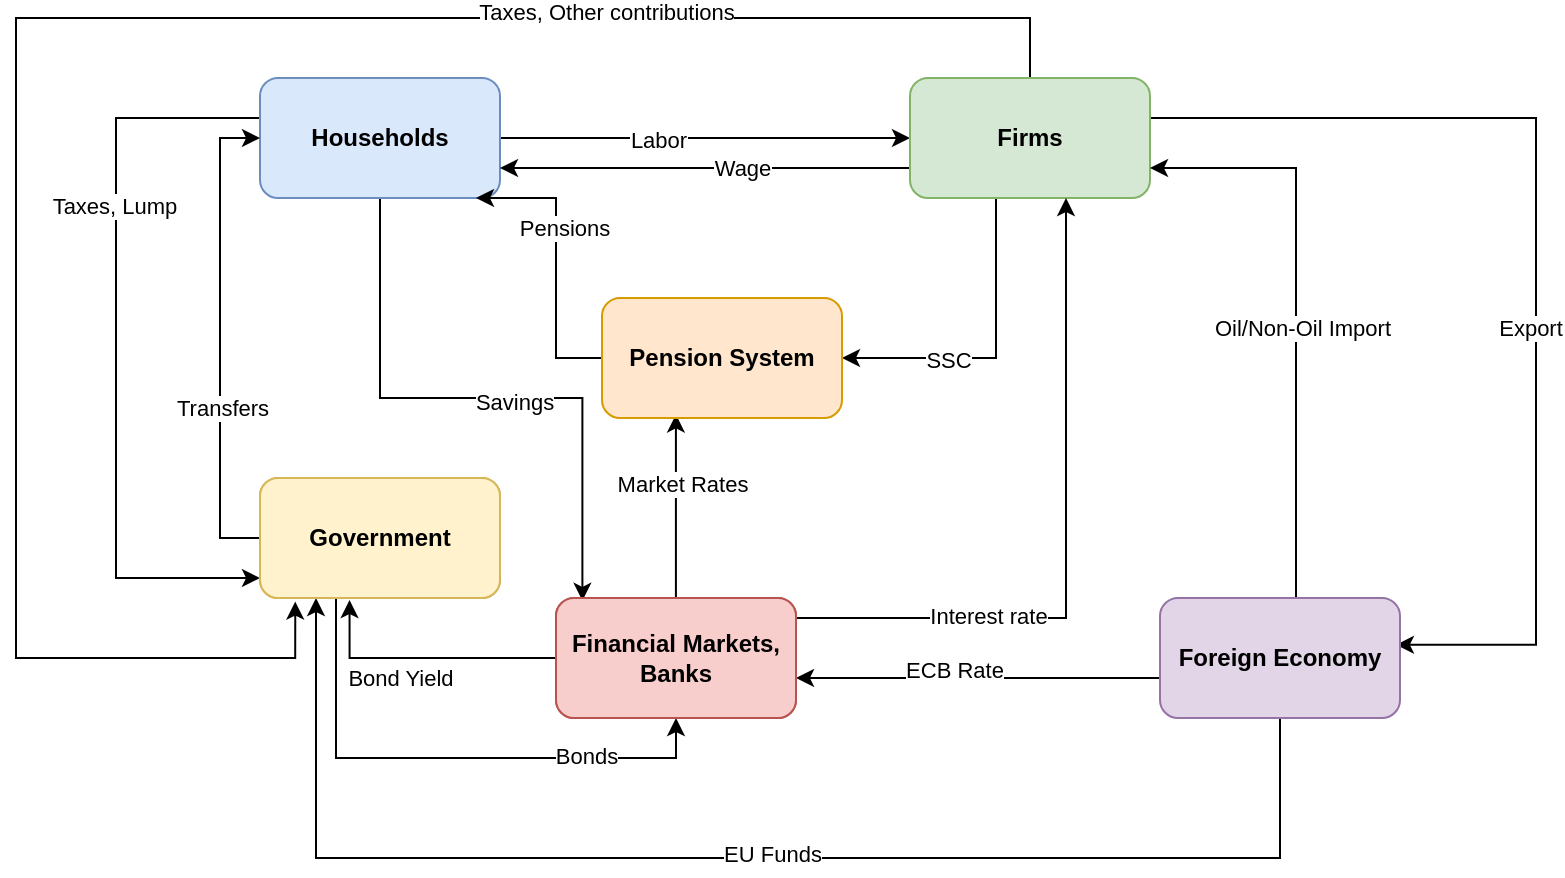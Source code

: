 <mxfile version="21.5.1" type="github">
  <diagram name="Page-1" id="cFKwdWb0h8x7NsGgJj1N">
    <mxGraphModel dx="1050" dy="1585" grid="1" gridSize="10" guides="1" tooltips="1" connect="1" arrows="1" fold="1" page="1" pageScale="1" pageWidth="850" pageHeight="1100" math="0" shadow="0">
      <root>
        <mxCell id="0" />
        <mxCell id="1" parent="0" />
        <mxCell id="zgw6JjX9MS384eyO00qZ-53" style="edgeStyle=orthogonalEdgeStyle;rounded=0;orthogonalLoop=1;jettySize=auto;html=1;entryX=0;entryY=0.5;entryDx=0;entryDy=0;" parent="1" source="zgw6JjX9MS384eyO00qZ-46" target="zgw6JjX9MS384eyO00qZ-48" edge="1">
          <mxGeometry relative="1" as="geometry" />
        </mxCell>
        <mxCell id="zgw6JjX9MS384eyO00qZ-75" value="Labor" style="edgeLabel;html=1;align=center;verticalAlign=middle;resizable=0;points=[];" parent="zgw6JjX9MS384eyO00qZ-53" vertex="1" connectable="0">
          <mxGeometry x="-0.231" y="-1" relative="1" as="geometry">
            <mxPoint as="offset" />
          </mxGeometry>
        </mxCell>
        <mxCell id="zgw6JjX9MS384eyO00qZ-63" style="edgeStyle=orthogonalEdgeStyle;rounded=0;orthogonalLoop=1;jettySize=auto;html=1;" parent="1" source="zgw6JjX9MS384eyO00qZ-46" target="zgw6JjX9MS384eyO00qZ-49" edge="1">
          <mxGeometry relative="1" as="geometry">
            <Array as="points">
              <mxPoint x="70" y="50" />
              <mxPoint x="70" y="280" />
            </Array>
          </mxGeometry>
        </mxCell>
        <mxCell id="zgw6JjX9MS384eyO00qZ-89" value="Taxes, Lump" style="edgeLabel;html=1;align=center;verticalAlign=middle;resizable=0;points=[];" parent="zgw6JjX9MS384eyO00qZ-63" vertex="1" connectable="0">
          <mxGeometry x="-0.382" y="-1" relative="1" as="geometry">
            <mxPoint as="offset" />
          </mxGeometry>
        </mxCell>
        <mxCell id="BdkbafbT3Hvf8PkYvSSz-1" style="edgeStyle=orthogonalEdgeStyle;rounded=0;orthogonalLoop=1;jettySize=auto;html=1;entryX=0.11;entryY=0.023;entryDx=0;entryDy=0;entryPerimeter=0;exitX=0.5;exitY=1;exitDx=0;exitDy=0;" parent="1" source="zgw6JjX9MS384eyO00qZ-46" target="zgw6JjX9MS384eyO00qZ-50" edge="1">
          <mxGeometry relative="1" as="geometry" />
        </mxCell>
        <mxCell id="BdkbafbT3Hvf8PkYvSSz-2" value="Savings" style="edgeLabel;html=1;align=center;verticalAlign=middle;resizable=0;points=[];" parent="BdkbafbT3Hvf8PkYvSSz-1" vertex="1" connectable="0">
          <mxGeometry x="0.102" y="-2" relative="1" as="geometry">
            <mxPoint as="offset" />
          </mxGeometry>
        </mxCell>
        <mxCell id="zgw6JjX9MS384eyO00qZ-46" value="Households" style="rounded=1;whiteSpace=wrap;html=1;fillColor=#dae8fc;strokeColor=#6c8ebf;fontStyle=1" parent="1" vertex="1">
          <mxGeometry x="142" y="30" width="120" height="60" as="geometry" />
        </mxCell>
        <mxCell id="zgw6JjX9MS384eyO00qZ-54" style="edgeStyle=orthogonalEdgeStyle;rounded=0;orthogonalLoop=1;jettySize=auto;html=1;exitX=0;exitY=0.75;exitDx=0;exitDy=0;entryX=1;entryY=0.75;entryDx=0;entryDy=0;" parent="1" source="zgw6JjX9MS384eyO00qZ-48" target="zgw6JjX9MS384eyO00qZ-46" edge="1">
          <mxGeometry relative="1" as="geometry" />
        </mxCell>
        <mxCell id="zgw6JjX9MS384eyO00qZ-76" value="Wage" style="edgeLabel;html=1;align=center;verticalAlign=middle;resizable=0;points=[];" parent="zgw6JjX9MS384eyO00qZ-54" vertex="1" connectable="0">
          <mxGeometry x="-0.178" relative="1" as="geometry">
            <mxPoint as="offset" />
          </mxGeometry>
        </mxCell>
        <mxCell id="zgw6JjX9MS384eyO00qZ-67" style="edgeStyle=orthogonalEdgeStyle;rounded=0;orthogonalLoop=1;jettySize=auto;html=1;entryX=0.983;entryY=0.39;entryDx=0;entryDy=0;entryPerimeter=0;" parent="1" source="zgw6JjX9MS384eyO00qZ-48" target="zgw6JjX9MS384eyO00qZ-52" edge="1">
          <mxGeometry relative="1" as="geometry">
            <Array as="points">
              <mxPoint x="780" y="50" />
              <mxPoint x="780" y="313" />
            </Array>
            <mxPoint x="717" y="328" as="targetPoint" />
          </mxGeometry>
        </mxCell>
        <mxCell id="zgw6JjX9MS384eyO00qZ-84" value="Export" style="edgeLabel;html=1;align=center;verticalAlign=middle;resizable=0;points=[];" parent="zgw6JjX9MS384eyO00qZ-67" vertex="1" connectable="0">
          <mxGeometry x="0.13" y="-3" relative="1" as="geometry">
            <mxPoint as="offset" />
          </mxGeometry>
        </mxCell>
        <mxCell id="zgw6JjX9MS384eyO00qZ-71" style="edgeStyle=orthogonalEdgeStyle;rounded=0;orthogonalLoop=1;jettySize=auto;html=1;entryX=1;entryY=0.5;entryDx=0;entryDy=0;" parent="1" source="zgw6JjX9MS384eyO00qZ-48" target="zgw6JjX9MS384eyO00qZ-51" edge="1">
          <mxGeometry relative="1" as="geometry">
            <Array as="points">
              <mxPoint x="510" y="170" />
            </Array>
          </mxGeometry>
        </mxCell>
        <mxCell id="zgw6JjX9MS384eyO00qZ-78" value="SSC" style="edgeLabel;html=1;align=center;verticalAlign=middle;resizable=0;points=[];" parent="zgw6JjX9MS384eyO00qZ-71" vertex="1" connectable="0">
          <mxGeometry x="0.324" y="1" relative="1" as="geometry">
            <mxPoint as="offset" />
          </mxGeometry>
        </mxCell>
        <mxCell id="zgw6JjX9MS384eyO00qZ-79" style="edgeStyle=orthogonalEdgeStyle;rounded=0;orthogonalLoop=1;jettySize=auto;html=1;entryX=0.147;entryY=1.03;entryDx=0;entryDy=0;entryPerimeter=0;" parent="1" source="zgw6JjX9MS384eyO00qZ-48" target="zgw6JjX9MS384eyO00qZ-49" edge="1">
          <mxGeometry relative="1" as="geometry">
            <Array as="points">
              <mxPoint x="527" />
              <mxPoint x="20" />
              <mxPoint x="20" y="320" />
              <mxPoint x="160" y="320" />
            </Array>
          </mxGeometry>
        </mxCell>
        <mxCell id="zgw6JjX9MS384eyO00qZ-80" value="Taxes, Other contributions" style="edgeLabel;html=1;align=center;verticalAlign=middle;resizable=0;points=[];" parent="zgw6JjX9MS384eyO00qZ-79" vertex="1" connectable="0">
          <mxGeometry x="-0.527" y="-3" relative="1" as="geometry">
            <mxPoint as="offset" />
          </mxGeometry>
        </mxCell>
        <mxCell id="zgw6JjX9MS384eyO00qZ-48" value="Firms" style="rounded=1;whiteSpace=wrap;html=1;fillColor=#d5e8d4;strokeColor=#82b366;fontStyle=1" parent="1" vertex="1">
          <mxGeometry x="467" y="30" width="120" height="60" as="geometry" />
        </mxCell>
        <mxCell id="zgw6JjX9MS384eyO00qZ-60" style="edgeStyle=orthogonalEdgeStyle;rounded=0;orthogonalLoop=1;jettySize=auto;html=1;entryX=0;entryY=0.5;entryDx=0;entryDy=0;" parent="1" source="zgw6JjX9MS384eyO00qZ-49" target="zgw6JjX9MS384eyO00qZ-46" edge="1">
          <mxGeometry relative="1" as="geometry">
            <Array as="points">
              <mxPoint x="122" y="260" />
              <mxPoint x="122" y="60" />
            </Array>
          </mxGeometry>
        </mxCell>
        <mxCell id="zgw6JjX9MS384eyO00qZ-90" value="Transfers" style="edgeLabel;html=1;align=center;verticalAlign=middle;resizable=0;points=[];" parent="zgw6JjX9MS384eyO00qZ-60" vertex="1" connectable="0">
          <mxGeometry x="-0.288" y="-1" relative="1" as="geometry">
            <mxPoint as="offset" />
          </mxGeometry>
        </mxCell>
        <mxCell id="zgw6JjX9MS384eyO00qZ-93" style="edgeStyle=orthogonalEdgeStyle;rounded=0;orthogonalLoop=1;jettySize=auto;html=1;entryX=0.5;entryY=1;entryDx=0;entryDy=0;" parent="1" source="zgw6JjX9MS384eyO00qZ-49" target="zgw6JjX9MS384eyO00qZ-50" edge="1">
          <mxGeometry relative="1" as="geometry">
            <Array as="points">
              <mxPoint x="180" y="370" />
              <mxPoint x="350" y="370" />
            </Array>
          </mxGeometry>
        </mxCell>
        <mxCell id="zgw6JjX9MS384eyO00qZ-94" value="Bonds" style="edgeLabel;html=1;align=center;verticalAlign=middle;resizable=0;points=[];" parent="zgw6JjX9MS384eyO00qZ-93" vertex="1" connectable="0">
          <mxGeometry x="0.516" y="1" relative="1" as="geometry">
            <mxPoint as="offset" />
          </mxGeometry>
        </mxCell>
        <mxCell id="zgw6JjX9MS384eyO00qZ-49" value="Government" style="rounded=1;whiteSpace=wrap;html=1;fillColor=#fff2cc;strokeColor=#d6b656;fontStyle=1" parent="1" vertex="1">
          <mxGeometry x="142" y="230" width="120" height="60" as="geometry" />
        </mxCell>
        <mxCell id="zgw6JjX9MS384eyO00qZ-65" style="edgeStyle=orthogonalEdgeStyle;rounded=0;orthogonalLoop=1;jettySize=auto;html=1;entryX=0.373;entryY=1.017;entryDx=0;entryDy=0;entryPerimeter=0;" parent="1" source="zgw6JjX9MS384eyO00qZ-50" target="zgw6JjX9MS384eyO00qZ-49" edge="1">
          <mxGeometry relative="1" as="geometry" />
        </mxCell>
        <mxCell id="zgw6JjX9MS384eyO00qZ-92" value="Bond Yield" style="edgeLabel;html=1;align=center;verticalAlign=middle;resizable=0;points=[];" parent="zgw6JjX9MS384eyO00qZ-65" vertex="1" connectable="0">
          <mxGeometry x="0.417" y="1" relative="1" as="geometry">
            <mxPoint x="15" y="9" as="offset" />
          </mxGeometry>
        </mxCell>
        <mxCell id="zgw6JjX9MS384eyO00qZ-82" style="edgeStyle=orthogonalEdgeStyle;rounded=0;orthogonalLoop=1;jettySize=auto;html=1;entryX=0.308;entryY=0.97;entryDx=0;entryDy=0;entryPerimeter=0;" parent="1" source="zgw6JjX9MS384eyO00qZ-50" target="zgw6JjX9MS384eyO00qZ-51" edge="1">
          <mxGeometry relative="1" as="geometry">
            <Array as="points" />
          </mxGeometry>
        </mxCell>
        <mxCell id="zgw6JjX9MS384eyO00qZ-86" value="Market Rates" style="edgeLabel;html=1;align=center;verticalAlign=middle;resizable=0;points=[];" parent="zgw6JjX9MS384eyO00qZ-82" vertex="1" connectable="0">
          <mxGeometry x="0.254" y="-3" relative="1" as="geometry">
            <mxPoint as="offset" />
          </mxGeometry>
        </mxCell>
        <mxCell id="zgw6JjX9MS384eyO00qZ-50" value="Financial Markets, Banks" style="rounded=1;whiteSpace=wrap;html=1;fillColor=#f8cecc;strokeColor=#b85450;fontStyle=1" parent="1" vertex="1">
          <mxGeometry x="290" y="290" width="120" height="60" as="geometry" />
        </mxCell>
        <mxCell id="zgw6JjX9MS384eyO00qZ-59" style="edgeStyle=orthogonalEdgeStyle;rounded=0;orthogonalLoop=1;jettySize=auto;html=1;" parent="1" source="zgw6JjX9MS384eyO00qZ-51" edge="1">
          <mxGeometry relative="1" as="geometry">
            <mxPoint x="250" y="90" as="targetPoint" />
            <Array as="points">
              <mxPoint x="290" y="170" />
              <mxPoint x="290" y="90" />
            </Array>
          </mxGeometry>
        </mxCell>
        <mxCell id="zgw6JjX9MS384eyO00qZ-91" value="Pensions" style="edgeLabel;html=1;align=center;verticalAlign=middle;resizable=0;points=[];" parent="zgw6JjX9MS384eyO00qZ-59" vertex="1" connectable="0">
          <mxGeometry x="0.236" y="-4" relative="1" as="geometry">
            <mxPoint as="offset" />
          </mxGeometry>
        </mxCell>
        <mxCell id="zgw6JjX9MS384eyO00qZ-51" value="Pension System" style="rounded=1;whiteSpace=wrap;html=1;fillColor=#ffe6cc;strokeColor=#d79b00;fontStyle=1" parent="1" vertex="1">
          <mxGeometry x="313" y="140" width="120" height="60" as="geometry" />
        </mxCell>
        <mxCell id="zgw6JjX9MS384eyO00qZ-64" style="edgeStyle=orthogonalEdgeStyle;rounded=0;orthogonalLoop=1;jettySize=auto;html=1;" parent="1" source="zgw6JjX9MS384eyO00qZ-52" target="zgw6JjX9MS384eyO00qZ-50" edge="1">
          <mxGeometry relative="1" as="geometry">
            <Array as="points">
              <mxPoint x="550" y="330" />
              <mxPoint x="550" y="330" />
            </Array>
          </mxGeometry>
        </mxCell>
        <mxCell id="zgw6JjX9MS384eyO00qZ-81" value="ECB Rate" style="edgeLabel;html=1;align=center;verticalAlign=middle;resizable=0;points=[];" parent="zgw6JjX9MS384eyO00qZ-64" vertex="1" connectable="0">
          <mxGeometry x="0.266" y="1" relative="1" as="geometry">
            <mxPoint x="12" y="-5" as="offset" />
          </mxGeometry>
        </mxCell>
        <mxCell id="zgw6JjX9MS384eyO00qZ-70" style="edgeStyle=orthogonalEdgeStyle;rounded=0;orthogonalLoop=1;jettySize=auto;html=1;entryX=1;entryY=0.75;entryDx=0;entryDy=0;" parent="1" source="zgw6JjX9MS384eyO00qZ-52" target="zgw6JjX9MS384eyO00qZ-48" edge="1">
          <mxGeometry relative="1" as="geometry">
            <Array as="points">
              <mxPoint x="660" y="75" />
            </Array>
          </mxGeometry>
        </mxCell>
        <mxCell id="4OiKQYTi6JNEeN8DukRw-1" value="Oil/Non-Oil Import" style="edgeLabel;html=1;align=center;verticalAlign=middle;resizable=0;points=[];" parent="zgw6JjX9MS384eyO00qZ-70" vertex="1" connectable="0">
          <mxGeometry x="-0.063" y="-3" relative="1" as="geometry">
            <mxPoint as="offset" />
          </mxGeometry>
        </mxCell>
        <mxCell id="JgVDw1stWpOzfth6qqGy-1" style="edgeStyle=orthogonalEdgeStyle;rounded=0;orthogonalLoop=1;jettySize=auto;html=1;" parent="1" source="zgw6JjX9MS384eyO00qZ-52" target="zgw6JjX9MS384eyO00qZ-49" edge="1">
          <mxGeometry relative="1" as="geometry">
            <Array as="points">
              <mxPoint x="652" y="420" />
              <mxPoint x="170" y="420" />
            </Array>
          </mxGeometry>
        </mxCell>
        <mxCell id="JgVDw1stWpOzfth6qqGy-2" value="EU Funds" style="edgeLabel;html=1;align=center;verticalAlign=middle;resizable=0;points=[];" parent="JgVDw1stWpOzfth6qqGy-1" vertex="1" connectable="0">
          <mxGeometry x="-0.049" y="-2" relative="1" as="geometry">
            <mxPoint as="offset" />
          </mxGeometry>
        </mxCell>
        <mxCell id="zgw6JjX9MS384eyO00qZ-52" value="Foreign Economy" style="rounded=1;whiteSpace=wrap;html=1;fillColor=#e1d5e7;strokeColor=#9673a6;fontStyle=1" parent="1" vertex="1">
          <mxGeometry x="592" y="290" width="120" height="60" as="geometry" />
        </mxCell>
        <mxCell id="aUveydoIy6t_5fGNlmmj-1" value="Government" style="rounded=1;whiteSpace=wrap;html=1;fillColor=#fff2cc;strokeColor=#d6b656;fontStyle=1" vertex="1" parent="1">
          <mxGeometry x="142" y="230" width="120" height="60" as="geometry" />
        </mxCell>
        <mxCell id="aUveydoIy6t_5fGNlmmj-3" style="edgeStyle=orthogonalEdgeStyle;rounded=0;orthogonalLoop=1;jettySize=auto;html=1;" edge="1" parent="1" source="aUveydoIy6t_5fGNlmmj-2" target="zgw6JjX9MS384eyO00qZ-48">
          <mxGeometry relative="1" as="geometry">
            <mxPoint x="545" y="93" as="targetPoint" />
            <Array as="points">
              <mxPoint x="545" y="300" />
            </Array>
          </mxGeometry>
        </mxCell>
        <mxCell id="aUveydoIy6t_5fGNlmmj-5" value="Interest rate" style="edgeLabel;html=1;align=center;verticalAlign=middle;resizable=0;points=[];" vertex="1" connectable="0" parent="aUveydoIy6t_5fGNlmmj-3">
          <mxGeometry x="-0.447" y="1" relative="1" as="geometry">
            <mxPoint as="offset" />
          </mxGeometry>
        </mxCell>
        <mxCell id="aUveydoIy6t_5fGNlmmj-2" value="Financial Markets, Banks" style="rounded=1;whiteSpace=wrap;html=1;fillColor=#f8cecc;strokeColor=#b85450;fontStyle=1" vertex="1" parent="1">
          <mxGeometry x="290" y="290" width="120" height="60" as="geometry" />
        </mxCell>
      </root>
    </mxGraphModel>
  </diagram>
</mxfile>
